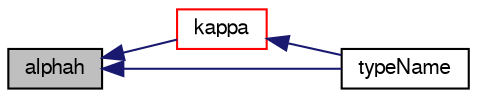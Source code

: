 digraph "alphah"
{
  bgcolor="transparent";
  edge [fontname="FreeSans",fontsize="10",labelfontname="FreeSans",labelfontsize="10"];
  node [fontname="FreeSans",fontsize="10",shape=record];
  rankdir="LR";
  Node169 [label="alphah",height=0.2,width=0.4,color="black", fillcolor="grey75", style="filled", fontcolor="black"];
  Node169 -> Node170 [dir="back",color="midnightblue",fontsize="10",style="solid",fontname="FreeSans"];
  Node170 [label="kappa",height=0.2,width=0.4,color="red",URL="$a30394.html#a5466ad2fbb533099dd54880c87ad1928",tooltip="Thermal conductivity [W/mK]. "];
  Node170 -> Node173 [dir="back",color="midnightblue",fontsize="10",style="solid",fontname="FreeSans"];
  Node173 [label="typeName",height=0.2,width=0.4,color="black",URL="$a30394.html#a561f535eabff4d94fd999c48df4443bd",tooltip="Return the instantiated type name. "];
  Node169 -> Node173 [dir="back",color="midnightblue",fontsize="10",style="solid",fontname="FreeSans"];
}
